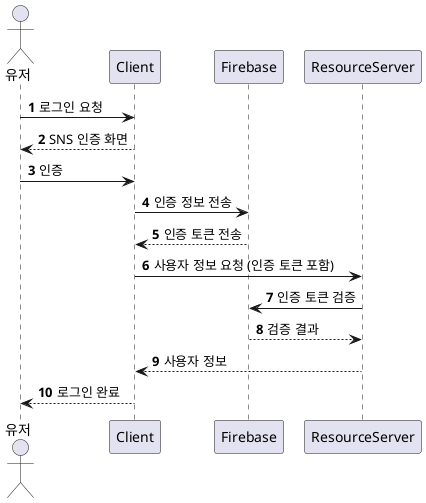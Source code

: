 @startuml
autonumber
actor 유저 as u
participant Client as c
participant Firebase as f
participant ResourceServer as r

u -> c : 로그인 요청 
c --> u : SNS 인증 화면 
u -> c : 인증
c -> f : 인증 정보 전송
f --> c : 인증 토큰 전송
c -> r : 사용자 정보 요청 (인증 토큰 포함)
r -> f : 인증 토큰 검증
f --> r : 검증 결과
r --> c : 사용자 정보
c --> u : 로그인 완료

@enduml